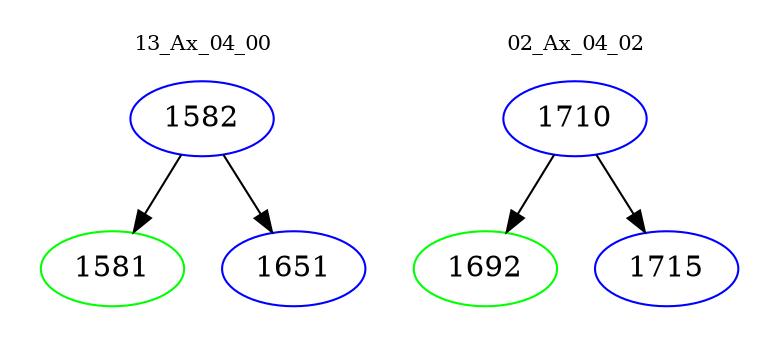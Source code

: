 digraph{
subgraph cluster_0 {
color = white
label = "13_Ax_04_00";
fontsize=10;
T0_1582 [label="1582", color="blue"]
T0_1582 -> T0_1581 [color="black"]
T0_1581 [label="1581", color="green"]
T0_1582 -> T0_1651 [color="black"]
T0_1651 [label="1651", color="blue"]
}
subgraph cluster_1 {
color = white
label = "02_Ax_04_02";
fontsize=10;
T1_1710 [label="1710", color="blue"]
T1_1710 -> T1_1692 [color="black"]
T1_1692 [label="1692", color="green"]
T1_1710 -> T1_1715 [color="black"]
T1_1715 [label="1715", color="blue"]
}
}
